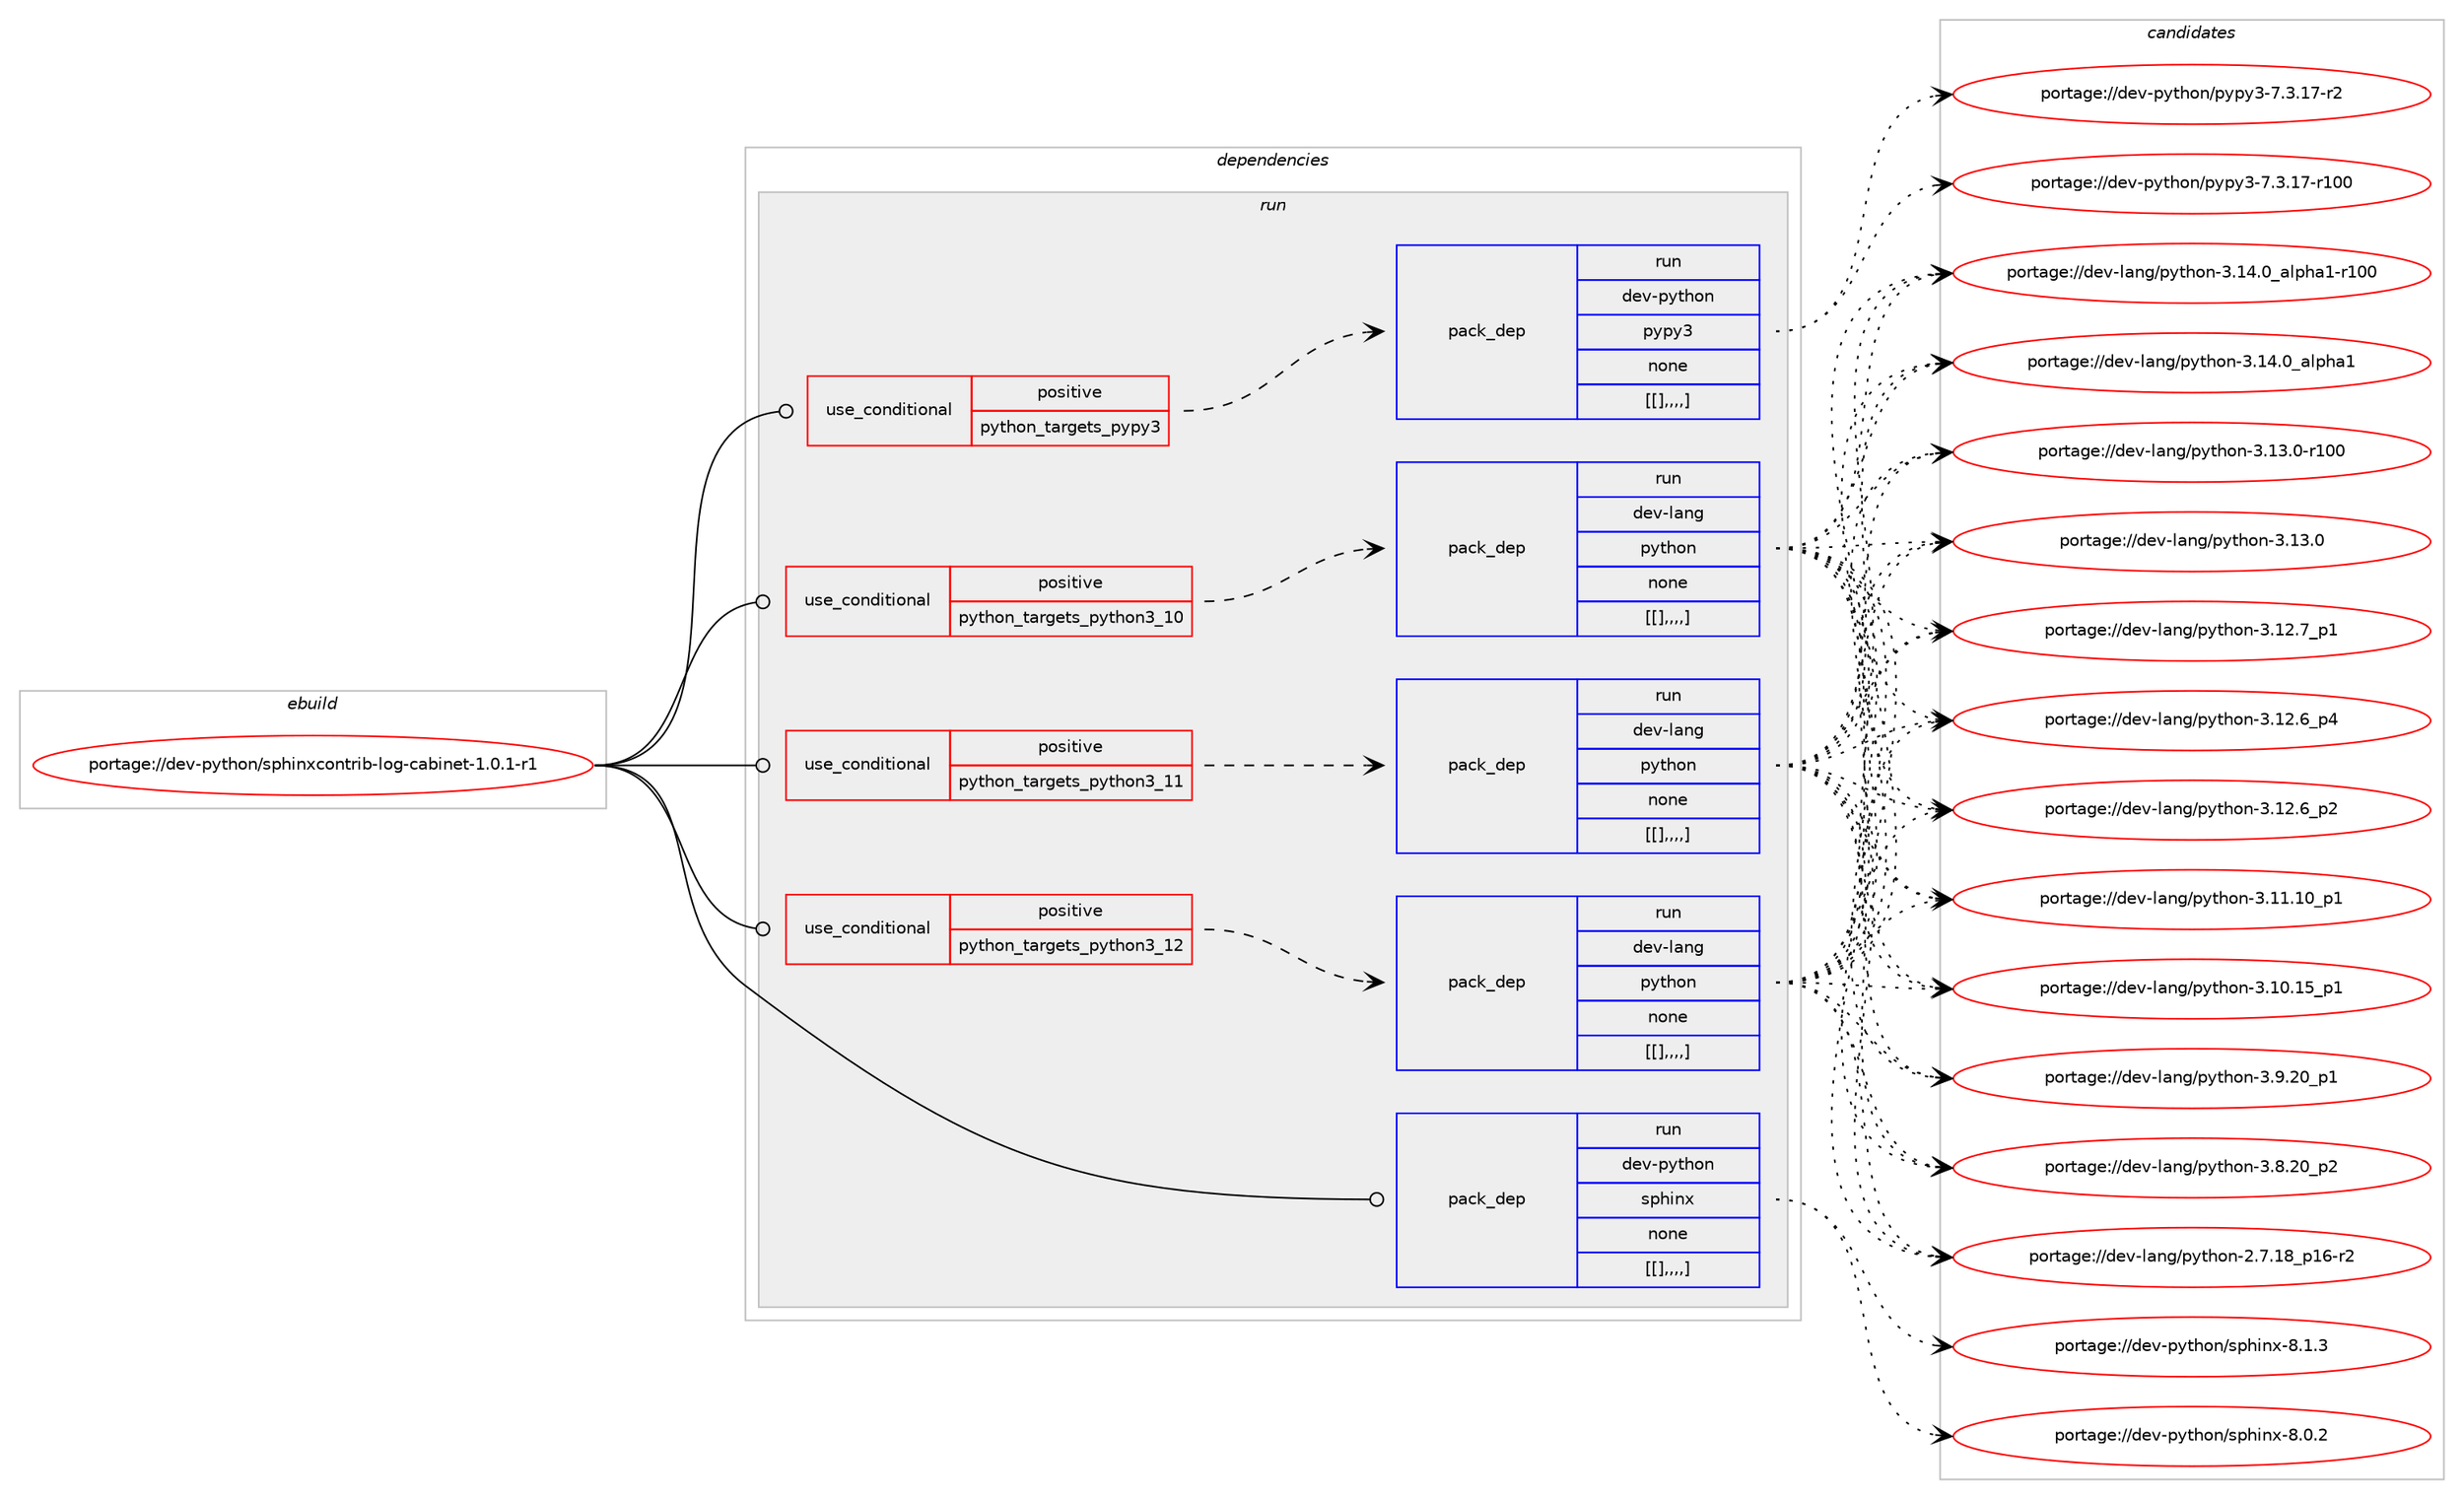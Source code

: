 digraph prolog {

# *************
# Graph options
# *************

newrank=true;
concentrate=true;
compound=true;
graph [rankdir=LR,fontname=Helvetica,fontsize=10,ranksep=1.5];#, ranksep=2.5, nodesep=0.2];
edge  [arrowhead=vee];
node  [fontname=Helvetica,fontsize=10];

# **********
# The ebuild
# **********

subgraph cluster_leftcol {
color=gray;
label=<<i>ebuild</i>>;
id [label="portage://dev-python/sphinxcontrib-log-cabinet-1.0.1-r1", color=red, width=4, href="../dev-python/sphinxcontrib-log-cabinet-1.0.1-r1.svg"];
}

# ****************
# The dependencies
# ****************

subgraph cluster_midcol {
color=gray;
label=<<i>dependencies</i>>;
subgraph cluster_compile {
fillcolor="#eeeeee";
style=filled;
label=<<i>compile</i>>;
}
subgraph cluster_compileandrun {
fillcolor="#eeeeee";
style=filled;
label=<<i>compile and run</i>>;
}
subgraph cluster_run {
fillcolor="#eeeeee";
style=filled;
label=<<i>run</i>>;
subgraph cond42807 {
dependency171313 [label=<<TABLE BORDER="0" CELLBORDER="1" CELLSPACING="0" CELLPADDING="4"><TR><TD ROWSPAN="3" CELLPADDING="10">use_conditional</TD></TR><TR><TD>positive</TD></TR><TR><TD>python_targets_pypy3</TD></TR></TABLE>>, shape=none, color=red];
subgraph pack127165 {
dependency171324 [label=<<TABLE BORDER="0" CELLBORDER="1" CELLSPACING="0" CELLPADDING="4" WIDTH="220"><TR><TD ROWSPAN="6" CELLPADDING="30">pack_dep</TD></TR><TR><TD WIDTH="110">run</TD></TR><TR><TD>dev-python</TD></TR><TR><TD>pypy3</TD></TR><TR><TD>none</TD></TR><TR><TD>[[],,,,]</TD></TR></TABLE>>, shape=none, color=blue];
}
dependency171313:e -> dependency171324:w [weight=20,style="dashed",arrowhead="vee"];
}
id:e -> dependency171313:w [weight=20,style="solid",arrowhead="odot"];
subgraph cond42834 {
dependency171363 [label=<<TABLE BORDER="0" CELLBORDER="1" CELLSPACING="0" CELLPADDING="4"><TR><TD ROWSPAN="3" CELLPADDING="10">use_conditional</TD></TR><TR><TD>positive</TD></TR><TR><TD>python_targets_python3_10</TD></TR></TABLE>>, shape=none, color=red];
subgraph pack127190 {
dependency171367 [label=<<TABLE BORDER="0" CELLBORDER="1" CELLSPACING="0" CELLPADDING="4" WIDTH="220"><TR><TD ROWSPAN="6" CELLPADDING="30">pack_dep</TD></TR><TR><TD WIDTH="110">run</TD></TR><TR><TD>dev-lang</TD></TR><TR><TD>python</TD></TR><TR><TD>none</TD></TR><TR><TD>[[],,,,]</TD></TR></TABLE>>, shape=none, color=blue];
}
dependency171363:e -> dependency171367:w [weight=20,style="dashed",arrowhead="vee"];
}
id:e -> dependency171363:w [weight=20,style="solid",arrowhead="odot"];
subgraph cond42837 {
dependency171386 [label=<<TABLE BORDER="0" CELLBORDER="1" CELLSPACING="0" CELLPADDING="4"><TR><TD ROWSPAN="3" CELLPADDING="10">use_conditional</TD></TR><TR><TD>positive</TD></TR><TR><TD>python_targets_python3_11</TD></TR></TABLE>>, shape=none, color=red];
subgraph pack127230 {
dependency171455 [label=<<TABLE BORDER="0" CELLBORDER="1" CELLSPACING="0" CELLPADDING="4" WIDTH="220"><TR><TD ROWSPAN="6" CELLPADDING="30">pack_dep</TD></TR><TR><TD WIDTH="110">run</TD></TR><TR><TD>dev-lang</TD></TR><TR><TD>python</TD></TR><TR><TD>none</TD></TR><TR><TD>[[],,,,]</TD></TR></TABLE>>, shape=none, color=blue];
}
dependency171386:e -> dependency171455:w [weight=20,style="dashed",arrowhead="vee"];
}
id:e -> dependency171386:w [weight=20,style="solid",arrowhead="odot"];
subgraph cond42873 {
dependency171491 [label=<<TABLE BORDER="0" CELLBORDER="1" CELLSPACING="0" CELLPADDING="4"><TR><TD ROWSPAN="3" CELLPADDING="10">use_conditional</TD></TR><TR><TD>positive</TD></TR><TR><TD>python_targets_python3_12</TD></TR></TABLE>>, shape=none, color=red];
subgraph pack127304 {
dependency171559 [label=<<TABLE BORDER="0" CELLBORDER="1" CELLSPACING="0" CELLPADDING="4" WIDTH="220"><TR><TD ROWSPAN="6" CELLPADDING="30">pack_dep</TD></TR><TR><TD WIDTH="110">run</TD></TR><TR><TD>dev-lang</TD></TR><TR><TD>python</TD></TR><TR><TD>none</TD></TR><TR><TD>[[],,,,]</TD></TR></TABLE>>, shape=none, color=blue];
}
dependency171491:e -> dependency171559:w [weight=20,style="dashed",arrowhead="vee"];
}
id:e -> dependency171491:w [weight=20,style="solid",arrowhead="odot"];
subgraph pack127317 {
dependency171568 [label=<<TABLE BORDER="0" CELLBORDER="1" CELLSPACING="0" CELLPADDING="4" WIDTH="220"><TR><TD ROWSPAN="6" CELLPADDING="30">pack_dep</TD></TR><TR><TD WIDTH="110">run</TD></TR><TR><TD>dev-python</TD></TR><TR><TD>sphinx</TD></TR><TR><TD>none</TD></TR><TR><TD>[[],,,,]</TD></TR></TABLE>>, shape=none, color=blue];
}
id:e -> dependency171568:w [weight=20,style="solid",arrowhead="odot"];
}
}

# **************
# The candidates
# **************

subgraph cluster_choices {
rank=same;
color=gray;
label=<<i>candidates</i>>;

subgraph choice127082 {
color=black;
nodesep=1;
choice100101118451121211161041111104711212111212151455546514649554511450 [label="portage://dev-python/pypy3-7.3.17-r2", color=red, width=4,href="../dev-python/pypy3-7.3.17-r2.svg"];
choice1001011184511212111610411111047112121112121514555465146495545114494848 [label="portage://dev-python/pypy3-7.3.17-r100", color=red, width=4,href="../dev-python/pypy3-7.3.17-r100.svg"];
dependency171324:e -> choice100101118451121211161041111104711212111212151455546514649554511450:w [style=dotted,weight="100"];
dependency171324:e -> choice1001011184511212111610411111047112121112121514555465146495545114494848:w [style=dotted,weight="100"];
}
subgraph choice127099 {
color=black;
nodesep=1;
choice100101118451089711010347112121116104111110455146495246489597108112104974945114494848 [label="portage://dev-lang/python-3.14.0_alpha1-r100", color=red, width=4,href="../dev-lang/python-3.14.0_alpha1-r100.svg"];
choice1001011184510897110103471121211161041111104551464952464895971081121049749 [label="portage://dev-lang/python-3.14.0_alpha1", color=red, width=4,href="../dev-lang/python-3.14.0_alpha1.svg"];
choice1001011184510897110103471121211161041111104551464951464845114494848 [label="portage://dev-lang/python-3.13.0-r100", color=red, width=4,href="../dev-lang/python-3.13.0-r100.svg"];
choice10010111845108971101034711212111610411111045514649514648 [label="portage://dev-lang/python-3.13.0", color=red, width=4,href="../dev-lang/python-3.13.0.svg"];
choice100101118451089711010347112121116104111110455146495046559511249 [label="portage://dev-lang/python-3.12.7_p1", color=red, width=4,href="../dev-lang/python-3.12.7_p1.svg"];
choice100101118451089711010347112121116104111110455146495046549511252 [label="portage://dev-lang/python-3.12.6_p4", color=red, width=4,href="../dev-lang/python-3.12.6_p4.svg"];
choice100101118451089711010347112121116104111110455146495046549511250 [label="portage://dev-lang/python-3.12.6_p2", color=red, width=4,href="../dev-lang/python-3.12.6_p2.svg"];
choice10010111845108971101034711212111610411111045514649494649489511249 [label="portage://dev-lang/python-3.11.10_p1", color=red, width=4,href="../dev-lang/python-3.11.10_p1.svg"];
choice10010111845108971101034711212111610411111045514649484649539511249 [label="portage://dev-lang/python-3.10.15_p1", color=red, width=4,href="../dev-lang/python-3.10.15_p1.svg"];
choice100101118451089711010347112121116104111110455146574650489511249 [label="portage://dev-lang/python-3.9.20_p1", color=red, width=4,href="../dev-lang/python-3.9.20_p1.svg"];
choice100101118451089711010347112121116104111110455146564650489511250 [label="portage://dev-lang/python-3.8.20_p2", color=red, width=4,href="../dev-lang/python-3.8.20_p2.svg"];
choice100101118451089711010347112121116104111110455046554649569511249544511450 [label="portage://dev-lang/python-2.7.18_p16-r2", color=red, width=4,href="../dev-lang/python-2.7.18_p16-r2.svg"];
dependency171367:e -> choice100101118451089711010347112121116104111110455146495246489597108112104974945114494848:w [style=dotted,weight="100"];
dependency171367:e -> choice1001011184510897110103471121211161041111104551464952464895971081121049749:w [style=dotted,weight="100"];
dependency171367:e -> choice1001011184510897110103471121211161041111104551464951464845114494848:w [style=dotted,weight="100"];
dependency171367:e -> choice10010111845108971101034711212111610411111045514649514648:w [style=dotted,weight="100"];
dependency171367:e -> choice100101118451089711010347112121116104111110455146495046559511249:w [style=dotted,weight="100"];
dependency171367:e -> choice100101118451089711010347112121116104111110455146495046549511252:w [style=dotted,weight="100"];
dependency171367:e -> choice100101118451089711010347112121116104111110455146495046549511250:w [style=dotted,weight="100"];
dependency171367:e -> choice10010111845108971101034711212111610411111045514649494649489511249:w [style=dotted,weight="100"];
dependency171367:e -> choice10010111845108971101034711212111610411111045514649484649539511249:w [style=dotted,weight="100"];
dependency171367:e -> choice100101118451089711010347112121116104111110455146574650489511249:w [style=dotted,weight="100"];
dependency171367:e -> choice100101118451089711010347112121116104111110455146564650489511250:w [style=dotted,weight="100"];
dependency171367:e -> choice100101118451089711010347112121116104111110455046554649569511249544511450:w [style=dotted,weight="100"];
}
subgraph choice127105 {
color=black;
nodesep=1;
choice100101118451089711010347112121116104111110455146495246489597108112104974945114494848 [label="portage://dev-lang/python-3.14.0_alpha1-r100", color=red, width=4,href="../dev-lang/python-3.14.0_alpha1-r100.svg"];
choice1001011184510897110103471121211161041111104551464952464895971081121049749 [label="portage://dev-lang/python-3.14.0_alpha1", color=red, width=4,href="../dev-lang/python-3.14.0_alpha1.svg"];
choice1001011184510897110103471121211161041111104551464951464845114494848 [label="portage://dev-lang/python-3.13.0-r100", color=red, width=4,href="../dev-lang/python-3.13.0-r100.svg"];
choice10010111845108971101034711212111610411111045514649514648 [label="portage://dev-lang/python-3.13.0", color=red, width=4,href="../dev-lang/python-3.13.0.svg"];
choice100101118451089711010347112121116104111110455146495046559511249 [label="portage://dev-lang/python-3.12.7_p1", color=red, width=4,href="../dev-lang/python-3.12.7_p1.svg"];
choice100101118451089711010347112121116104111110455146495046549511252 [label="portage://dev-lang/python-3.12.6_p4", color=red, width=4,href="../dev-lang/python-3.12.6_p4.svg"];
choice100101118451089711010347112121116104111110455146495046549511250 [label="portage://dev-lang/python-3.12.6_p2", color=red, width=4,href="../dev-lang/python-3.12.6_p2.svg"];
choice10010111845108971101034711212111610411111045514649494649489511249 [label="portage://dev-lang/python-3.11.10_p1", color=red, width=4,href="../dev-lang/python-3.11.10_p1.svg"];
choice10010111845108971101034711212111610411111045514649484649539511249 [label="portage://dev-lang/python-3.10.15_p1", color=red, width=4,href="../dev-lang/python-3.10.15_p1.svg"];
choice100101118451089711010347112121116104111110455146574650489511249 [label="portage://dev-lang/python-3.9.20_p1", color=red, width=4,href="../dev-lang/python-3.9.20_p1.svg"];
choice100101118451089711010347112121116104111110455146564650489511250 [label="portage://dev-lang/python-3.8.20_p2", color=red, width=4,href="../dev-lang/python-3.8.20_p2.svg"];
choice100101118451089711010347112121116104111110455046554649569511249544511450 [label="portage://dev-lang/python-2.7.18_p16-r2", color=red, width=4,href="../dev-lang/python-2.7.18_p16-r2.svg"];
dependency171455:e -> choice100101118451089711010347112121116104111110455146495246489597108112104974945114494848:w [style=dotted,weight="100"];
dependency171455:e -> choice1001011184510897110103471121211161041111104551464952464895971081121049749:w [style=dotted,weight="100"];
dependency171455:e -> choice1001011184510897110103471121211161041111104551464951464845114494848:w [style=dotted,weight="100"];
dependency171455:e -> choice10010111845108971101034711212111610411111045514649514648:w [style=dotted,weight="100"];
dependency171455:e -> choice100101118451089711010347112121116104111110455146495046559511249:w [style=dotted,weight="100"];
dependency171455:e -> choice100101118451089711010347112121116104111110455146495046549511252:w [style=dotted,weight="100"];
dependency171455:e -> choice100101118451089711010347112121116104111110455146495046549511250:w [style=dotted,weight="100"];
dependency171455:e -> choice10010111845108971101034711212111610411111045514649494649489511249:w [style=dotted,weight="100"];
dependency171455:e -> choice10010111845108971101034711212111610411111045514649484649539511249:w [style=dotted,weight="100"];
dependency171455:e -> choice100101118451089711010347112121116104111110455146574650489511249:w [style=dotted,weight="100"];
dependency171455:e -> choice100101118451089711010347112121116104111110455146564650489511250:w [style=dotted,weight="100"];
dependency171455:e -> choice100101118451089711010347112121116104111110455046554649569511249544511450:w [style=dotted,weight="100"];
}
subgraph choice127110 {
color=black;
nodesep=1;
choice100101118451089711010347112121116104111110455146495246489597108112104974945114494848 [label="portage://dev-lang/python-3.14.0_alpha1-r100", color=red, width=4,href="../dev-lang/python-3.14.0_alpha1-r100.svg"];
choice1001011184510897110103471121211161041111104551464952464895971081121049749 [label="portage://dev-lang/python-3.14.0_alpha1", color=red, width=4,href="../dev-lang/python-3.14.0_alpha1.svg"];
choice1001011184510897110103471121211161041111104551464951464845114494848 [label="portage://dev-lang/python-3.13.0-r100", color=red, width=4,href="../dev-lang/python-3.13.0-r100.svg"];
choice10010111845108971101034711212111610411111045514649514648 [label="portage://dev-lang/python-3.13.0", color=red, width=4,href="../dev-lang/python-3.13.0.svg"];
choice100101118451089711010347112121116104111110455146495046559511249 [label="portage://dev-lang/python-3.12.7_p1", color=red, width=4,href="../dev-lang/python-3.12.7_p1.svg"];
choice100101118451089711010347112121116104111110455146495046549511252 [label="portage://dev-lang/python-3.12.6_p4", color=red, width=4,href="../dev-lang/python-3.12.6_p4.svg"];
choice100101118451089711010347112121116104111110455146495046549511250 [label="portage://dev-lang/python-3.12.6_p2", color=red, width=4,href="../dev-lang/python-3.12.6_p2.svg"];
choice10010111845108971101034711212111610411111045514649494649489511249 [label="portage://dev-lang/python-3.11.10_p1", color=red, width=4,href="../dev-lang/python-3.11.10_p1.svg"];
choice10010111845108971101034711212111610411111045514649484649539511249 [label="portage://dev-lang/python-3.10.15_p1", color=red, width=4,href="../dev-lang/python-3.10.15_p1.svg"];
choice100101118451089711010347112121116104111110455146574650489511249 [label="portage://dev-lang/python-3.9.20_p1", color=red, width=4,href="../dev-lang/python-3.9.20_p1.svg"];
choice100101118451089711010347112121116104111110455146564650489511250 [label="portage://dev-lang/python-3.8.20_p2", color=red, width=4,href="../dev-lang/python-3.8.20_p2.svg"];
choice100101118451089711010347112121116104111110455046554649569511249544511450 [label="portage://dev-lang/python-2.7.18_p16-r2", color=red, width=4,href="../dev-lang/python-2.7.18_p16-r2.svg"];
dependency171559:e -> choice100101118451089711010347112121116104111110455146495246489597108112104974945114494848:w [style=dotted,weight="100"];
dependency171559:e -> choice1001011184510897110103471121211161041111104551464952464895971081121049749:w [style=dotted,weight="100"];
dependency171559:e -> choice1001011184510897110103471121211161041111104551464951464845114494848:w [style=dotted,weight="100"];
dependency171559:e -> choice10010111845108971101034711212111610411111045514649514648:w [style=dotted,weight="100"];
dependency171559:e -> choice100101118451089711010347112121116104111110455146495046559511249:w [style=dotted,weight="100"];
dependency171559:e -> choice100101118451089711010347112121116104111110455146495046549511252:w [style=dotted,weight="100"];
dependency171559:e -> choice100101118451089711010347112121116104111110455146495046549511250:w [style=dotted,weight="100"];
dependency171559:e -> choice10010111845108971101034711212111610411111045514649494649489511249:w [style=dotted,weight="100"];
dependency171559:e -> choice10010111845108971101034711212111610411111045514649484649539511249:w [style=dotted,weight="100"];
dependency171559:e -> choice100101118451089711010347112121116104111110455146574650489511249:w [style=dotted,weight="100"];
dependency171559:e -> choice100101118451089711010347112121116104111110455146564650489511250:w [style=dotted,weight="100"];
dependency171559:e -> choice100101118451089711010347112121116104111110455046554649569511249544511450:w [style=dotted,weight="100"];
}
subgraph choice127118 {
color=black;
nodesep=1;
choice1001011184511212111610411111047115112104105110120455646494651 [label="portage://dev-python/sphinx-8.1.3", color=red, width=4,href="../dev-python/sphinx-8.1.3.svg"];
choice1001011184511212111610411111047115112104105110120455646484650 [label="portage://dev-python/sphinx-8.0.2", color=red, width=4,href="../dev-python/sphinx-8.0.2.svg"];
dependency171568:e -> choice1001011184511212111610411111047115112104105110120455646494651:w [style=dotted,weight="100"];
dependency171568:e -> choice1001011184511212111610411111047115112104105110120455646484650:w [style=dotted,weight="100"];
}
}

}
